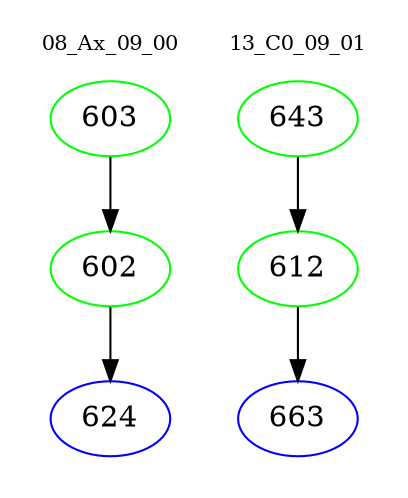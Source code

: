 digraph{
subgraph cluster_0 {
color = white
label = "08_Ax_09_00";
fontsize=10;
T0_603 [label="603", color="green"]
T0_603 -> T0_602 [color="black"]
T0_602 [label="602", color="green"]
T0_602 -> T0_624 [color="black"]
T0_624 [label="624", color="blue"]
}
subgraph cluster_1 {
color = white
label = "13_C0_09_01";
fontsize=10;
T1_643 [label="643", color="green"]
T1_643 -> T1_612 [color="black"]
T1_612 [label="612", color="green"]
T1_612 -> T1_663 [color="black"]
T1_663 [label="663", color="blue"]
}
}
